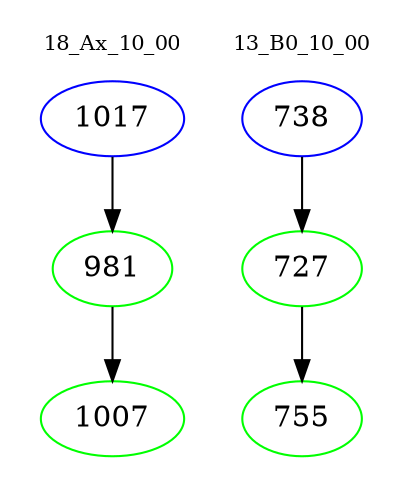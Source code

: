digraph{
subgraph cluster_0 {
color = white
label = "18_Ax_10_00";
fontsize=10;
T0_1017 [label="1017", color="blue"]
T0_1017 -> T0_981 [color="black"]
T0_981 [label="981", color="green"]
T0_981 -> T0_1007 [color="black"]
T0_1007 [label="1007", color="green"]
}
subgraph cluster_1 {
color = white
label = "13_B0_10_00";
fontsize=10;
T1_738 [label="738", color="blue"]
T1_738 -> T1_727 [color="black"]
T1_727 [label="727", color="green"]
T1_727 -> T1_755 [color="black"]
T1_755 [label="755", color="green"]
}
}
